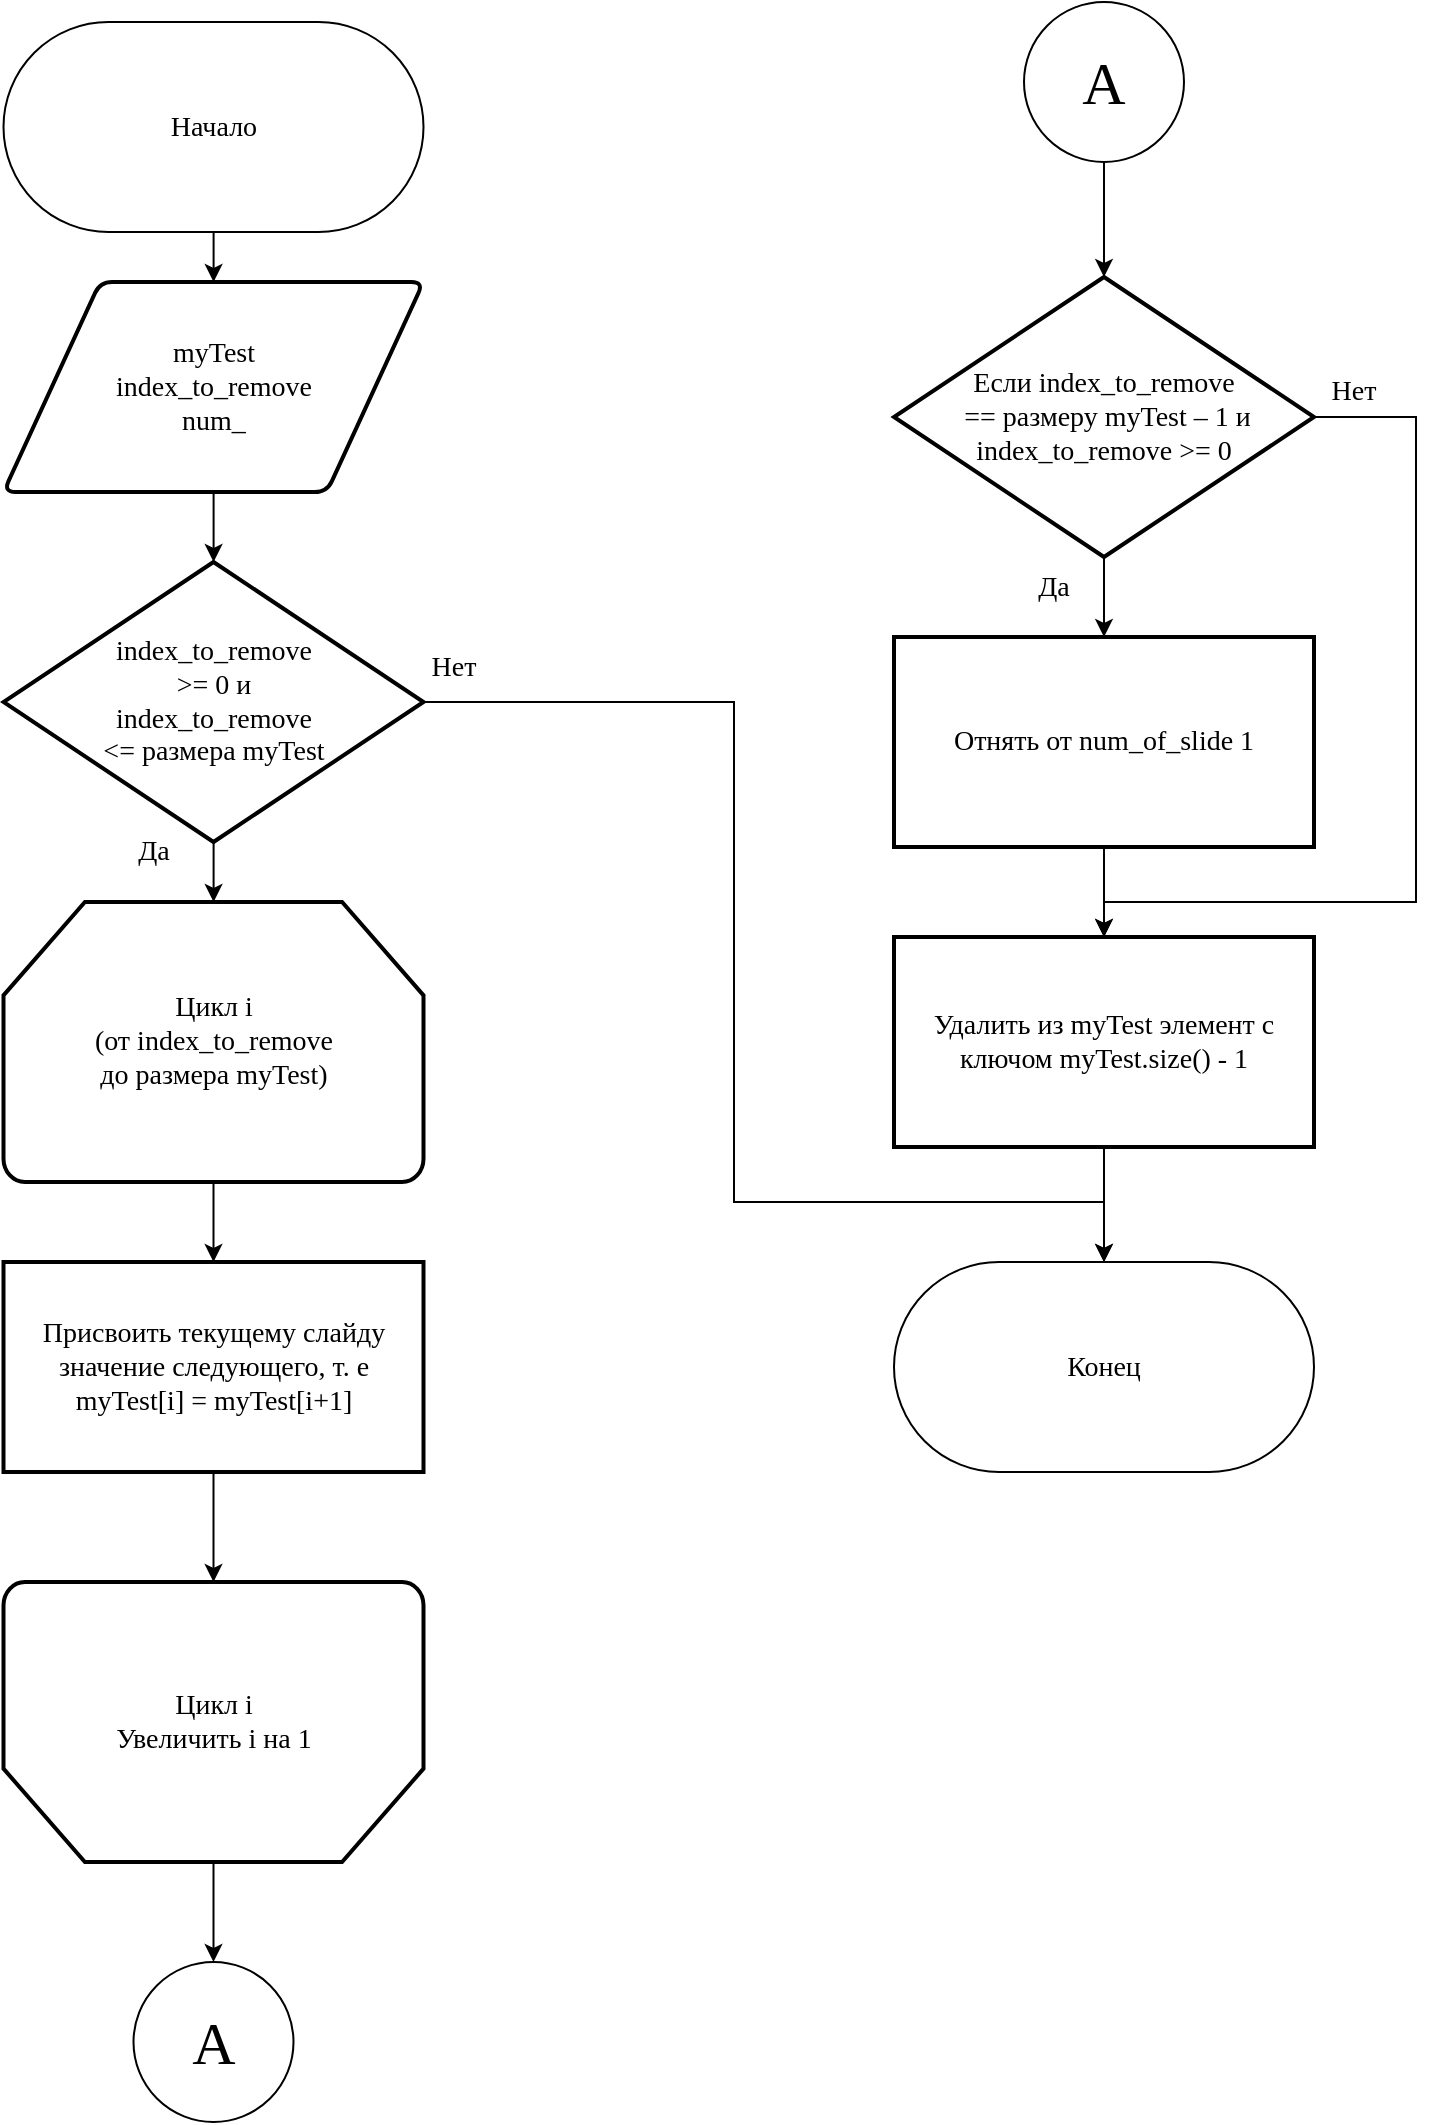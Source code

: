 <mxfile version="22.1.5" type="device">
  <diagram name="Страница — 1" id="Y0ujvA5-IunV7Z9gUjW8">
    <mxGraphModel dx="1909" dy="2233" grid="1" gridSize="10" guides="1" tooltips="1" connect="1" arrows="1" fold="1" page="1" pageScale="1" pageWidth="827" pageHeight="1169" math="0" shadow="0">
      <root>
        <mxCell id="0" />
        <mxCell id="1" parent="0" />
        <mxCell id="lopEUHeL_QOU6SgQKdZm-6" value="" style="edgeStyle=orthogonalEdgeStyle;rounded=0;orthogonalLoop=1;jettySize=auto;html=1;" parent="1" source="k84Snt95vilDCe-dOCDD-3" target="k84Snt95vilDCe-dOCDD-4" edge="1">
          <mxGeometry relative="1" as="geometry" />
        </mxCell>
        <mxCell id="k84Snt95vilDCe-dOCDD-3" value="&lt;font style=&quot;font-size: 14px;&quot; face=&quot;Times New Roman&quot;&gt;myTest&lt;br&gt;index_to_remove&lt;br&gt;num_&lt;/font&gt;" style="shape=parallelogram;html=1;strokeWidth=2;perimeter=parallelogramPerimeter;whiteSpace=wrap;rounded=1;arcSize=12;size=0.23;aspect=fixed;" parent="1" vertex="1">
          <mxGeometry x="74.75" y="-20" width="210" height="105" as="geometry" />
        </mxCell>
        <mxCell id="lopEUHeL_QOU6SgQKdZm-7" value="" style="edgeStyle=orthogonalEdgeStyle;rounded=0;orthogonalLoop=1;jettySize=auto;html=1;" parent="1" source="k84Snt95vilDCe-dOCDD-4" target="k84Snt95vilDCe-dOCDD-5" edge="1">
          <mxGeometry relative="1" as="geometry" />
        </mxCell>
        <mxCell id="lopEUHeL_QOU6SgQKdZm-14" style="edgeStyle=orthogonalEdgeStyle;rounded=0;orthogonalLoop=1;jettySize=auto;html=1;exitX=1;exitY=0.5;exitDx=0;exitDy=0;exitPerimeter=0;entryX=0.5;entryY=0;entryDx=0;entryDy=0;" parent="1" source="k84Snt95vilDCe-dOCDD-4" target="lopEUHeL_QOU6SgQKdZm-4" edge="1">
          <mxGeometry relative="1" as="geometry">
            <mxPoint x="630" y="480" as="targetPoint" />
            <Array as="points">
              <mxPoint x="440" y="190" />
              <mxPoint x="440" y="440" />
              <mxPoint x="625" y="440" />
            </Array>
          </mxGeometry>
        </mxCell>
        <mxCell id="k84Snt95vilDCe-dOCDD-4" value="&lt;font style=&quot;font-size: 14px;&quot; face=&quot;Times New Roman&quot;&gt;index_to_remove&lt;br&gt;&amp;gt;= 0 и&lt;br&gt;index_to_remove &lt;br&gt;&amp;lt;= размера myTest&lt;/font&gt;" style="strokeWidth=2;html=1;shape=mxgraph.flowchart.decision;whiteSpace=wrap;aspect=fixed;" parent="1" vertex="1">
          <mxGeometry x="74.75" y="120" width="210" height="140" as="geometry" />
        </mxCell>
        <mxCell id="lopEUHeL_QOU6SgQKdZm-8" value="" style="edgeStyle=orthogonalEdgeStyle;rounded=0;orthogonalLoop=1;jettySize=auto;html=1;" parent="1" source="k84Snt95vilDCe-dOCDD-5" target="k84Snt95vilDCe-dOCDD-7" edge="1">
          <mxGeometry relative="1" as="geometry" />
        </mxCell>
        <mxCell id="k84Snt95vilDCe-dOCDD-5" value="&lt;font style=&quot;font-size: 14px;&quot; face=&quot;Times New Roman&quot;&gt;Цикл i&lt;br&gt;(от index_to_remove&lt;br&gt;до размера myTest)&lt;/font&gt;" style="strokeWidth=2;html=1;shape=mxgraph.flowchart.loop_limit;whiteSpace=wrap;aspect=fixed;" parent="1" vertex="1">
          <mxGeometry x="74.75" y="290" width="210" height="140" as="geometry" />
        </mxCell>
        <mxCell id="lopEUHeL_QOU6SgQKdZm-9" value="" style="edgeStyle=orthogonalEdgeStyle;rounded=0;orthogonalLoop=1;jettySize=auto;html=1;" parent="1" source="k84Snt95vilDCe-dOCDD-7" target="k84Snt95vilDCe-dOCDD-24" edge="1">
          <mxGeometry relative="1" as="geometry" />
        </mxCell>
        <mxCell id="k84Snt95vilDCe-dOCDD-7" value="&lt;font face=&quot;Times New Roman&quot; style=&quot;font-size: 14px;&quot;&gt;Присвоить текущему слайду значение следующего, т. е myTest[i] = myTest[i+1]&lt;/font&gt;" style="rounded=1;whiteSpace=wrap;html=1;absoluteArcSize=1;arcSize=0;strokeWidth=2;aspect=fixed;" parent="1" vertex="1">
          <mxGeometry x="74.75" y="470" width="210" height="105" as="geometry" />
        </mxCell>
        <mxCell id="k84Snt95vilDCe-dOCDD-18" value="" style="edgeStyle=orthogonalEdgeStyle;rounded=0;orthogonalLoop=1;jettySize=auto;html=1;" parent="1" source="k84Snt95vilDCe-dOCDD-9" target="k84Snt95vilDCe-dOCDD-10" edge="1">
          <mxGeometry relative="1" as="geometry" />
        </mxCell>
        <mxCell id="lopEUHeL_QOU6SgQKdZm-18" style="edgeStyle=orthogonalEdgeStyle;rounded=0;orthogonalLoop=1;jettySize=auto;html=1;exitX=1;exitY=0.5;exitDx=0;exitDy=0;exitPerimeter=0;entryX=0.5;entryY=0;entryDx=0;entryDy=0;" parent="1" source="k84Snt95vilDCe-dOCDD-9" target="k84Snt95vilDCe-dOCDD-19" edge="1">
          <mxGeometry relative="1" as="geometry">
            <mxPoint x="625" y="290" as="targetPoint" />
            <Array as="points">
              <mxPoint x="781" y="48" />
              <mxPoint x="781" y="290" />
              <mxPoint x="625" y="290" />
            </Array>
          </mxGeometry>
        </mxCell>
        <mxCell id="k84Snt95vilDCe-dOCDD-9" value="&lt;font style=&quot;font-size: 14px;&quot; face=&quot;Times New Roman&quot;&gt;Если index_to_remove&lt;br&gt;&amp;nbsp;== размеру myTest – 1 и index_to_remove &amp;gt;= 0&lt;/font&gt;" style="strokeWidth=2;html=1;shape=mxgraph.flowchart.decision;whiteSpace=wrap;aspect=fixed;" parent="1" vertex="1">
          <mxGeometry x="520" y="-22.5" width="210" height="140" as="geometry" />
        </mxCell>
        <mxCell id="lopEUHeL_QOU6SgQKdZm-12" value="" style="edgeStyle=orthogonalEdgeStyle;rounded=0;orthogonalLoop=1;jettySize=auto;html=1;" parent="1" source="k84Snt95vilDCe-dOCDD-10" target="k84Snt95vilDCe-dOCDD-19" edge="1">
          <mxGeometry relative="1" as="geometry" />
        </mxCell>
        <mxCell id="k84Snt95vilDCe-dOCDD-10" value="&lt;font face=&quot;Times New Roman&quot; style=&quot;font-size: 14px;&quot;&gt;Отнять от num_of_slide 1&lt;/font&gt;" style="rounded=1;whiteSpace=wrap;html=1;absoluteArcSize=1;arcSize=0;strokeWidth=2;aspect=fixed;" parent="1" vertex="1">
          <mxGeometry x="520" y="157.5" width="210" height="105" as="geometry" />
        </mxCell>
        <mxCell id="lopEUHeL_QOU6SgQKdZm-13" value="" style="edgeStyle=orthogonalEdgeStyle;rounded=0;orthogonalLoop=1;jettySize=auto;html=1;entryX=0.5;entryY=0;entryDx=0;entryDy=0;" parent="1" source="k84Snt95vilDCe-dOCDD-19" target="lopEUHeL_QOU6SgQKdZm-4" edge="1">
          <mxGeometry relative="1" as="geometry" />
        </mxCell>
        <mxCell id="k84Snt95vilDCe-dOCDD-19" value="&lt;font style=&quot;font-size: 14px;&quot; face=&quot;Times New Roman&quot;&gt;Удалить из myTest элемент с ключом myTest.size() - 1&lt;/font&gt;" style="rounded=1;whiteSpace=wrap;html=1;absoluteArcSize=1;arcSize=0;strokeWidth=2;aspect=fixed;" parent="1" vertex="1">
          <mxGeometry x="520" y="307.5" width="210" height="105" as="geometry" />
        </mxCell>
        <mxCell id="lopEUHeL_QOU6SgQKdZm-10" value="" style="edgeStyle=orthogonalEdgeStyle;rounded=0;orthogonalLoop=1;jettySize=auto;html=1;" parent="1" source="k84Snt95vilDCe-dOCDD-24" target="lopEUHeL_QOU6SgQKdZm-2" edge="1">
          <mxGeometry relative="1" as="geometry" />
        </mxCell>
        <mxCell id="k84Snt95vilDCe-dOCDD-24" value="&lt;font face=&quot;Times New Roman&quot; style=&quot;font-size: 14px;&quot;&gt;Цикл i&lt;br style=&quot;border-color: var(--border-color);&quot;&gt;&lt;span style=&quot;background-color: rgb(255, 255, 255);&quot;&gt;Увеличить i на 1&lt;/span&gt;&lt;/font&gt;" style="strokeWidth=2;html=1;shape=mxgraph.flowchart.loop_limit;whiteSpace=wrap;aspect=fixed;direction=west;" parent="1" vertex="1">
          <mxGeometry x="74.75" y="630" width="210" height="140" as="geometry" />
        </mxCell>
        <mxCell id="lopEUHeL_QOU6SgQKdZm-5" value="" style="edgeStyle=orthogonalEdgeStyle;rounded=0;orthogonalLoop=1;jettySize=auto;html=1;" parent="1" source="lopEUHeL_QOU6SgQKdZm-1" target="k84Snt95vilDCe-dOCDD-3" edge="1">
          <mxGeometry relative="1" as="geometry" />
        </mxCell>
        <mxCell id="lopEUHeL_QOU6SgQKdZm-1" value="&lt;font style=&quot;font-size: 14px;&quot; face=&quot;Times New Roman&quot;&gt;Начало&lt;/font&gt;" style="rounded=1;whiteSpace=wrap;html=1;arcSize=50;aspect=fixed;" parent="1" vertex="1">
          <mxGeometry x="74.75" y="-150" width="210" height="105" as="geometry" />
        </mxCell>
        <mxCell id="lopEUHeL_QOU6SgQKdZm-2" value="&lt;font face=&quot;Times New Roman&quot; style=&quot;font-size: 30px;&quot;&gt;A&lt;/font&gt;" style="ellipse;whiteSpace=wrap;html=1;aspect=fixed;" parent="1" vertex="1">
          <mxGeometry x="139.75" y="820" width="80" height="80" as="geometry" />
        </mxCell>
        <mxCell id="lopEUHeL_QOU6SgQKdZm-11" value="" style="edgeStyle=orthogonalEdgeStyle;rounded=0;orthogonalLoop=1;jettySize=auto;html=1;" parent="1" source="lopEUHeL_QOU6SgQKdZm-3" target="k84Snt95vilDCe-dOCDD-9" edge="1">
          <mxGeometry relative="1" as="geometry" />
        </mxCell>
        <mxCell id="lopEUHeL_QOU6SgQKdZm-3" value="&lt;font face=&quot;Times New Roman&quot; style=&quot;font-size: 30px;&quot;&gt;A&lt;/font&gt;" style="ellipse;whiteSpace=wrap;html=1;aspect=fixed;" parent="1" vertex="1">
          <mxGeometry x="585" y="-160" width="80" height="80" as="geometry" />
        </mxCell>
        <mxCell id="lopEUHeL_QOU6SgQKdZm-4" value="&lt;font style=&quot;font-size: 14px;&quot; face=&quot;Times New Roman&quot;&gt;Конец&lt;/font&gt;" style="rounded=1;whiteSpace=wrap;html=1;arcSize=50;aspect=fixed;" parent="1" vertex="1">
          <mxGeometry x="520" y="470" width="210" height="105" as="geometry" />
        </mxCell>
        <mxCell id="lopEUHeL_QOU6SgQKdZm-15" value="&lt;font face=&quot;Times New Roman&quot; style=&quot;font-size: 14px;&quot;&gt;Да&lt;/font&gt;" style="text;html=1;strokeColor=none;fillColor=none;align=center;verticalAlign=middle;whiteSpace=wrap;rounded=0;" parent="1" vertex="1">
          <mxGeometry x="120" y="250" width="60" height="30" as="geometry" />
        </mxCell>
        <mxCell id="lopEUHeL_QOU6SgQKdZm-16" value="&lt;font face=&quot;Times New Roman&quot; style=&quot;font-size: 14px;&quot;&gt;Да&lt;/font&gt;" style="text;html=1;strokeColor=none;fillColor=none;align=center;verticalAlign=middle;whiteSpace=wrap;rounded=0;" parent="1" vertex="1">
          <mxGeometry x="570" y="117.5" width="60" height="30" as="geometry" />
        </mxCell>
        <mxCell id="lopEUHeL_QOU6SgQKdZm-17" value="&lt;font face=&quot;Times New Roman&quot; style=&quot;font-size: 14px;&quot;&gt;Нет&lt;br&gt;&lt;/font&gt;" style="text;html=1;strokeColor=none;fillColor=none;align=center;verticalAlign=middle;whiteSpace=wrap;rounded=0;" parent="1" vertex="1">
          <mxGeometry x="270" y="157.5" width="60" height="30" as="geometry" />
        </mxCell>
        <mxCell id="lopEUHeL_QOU6SgQKdZm-20" value="&lt;font face=&quot;Times New Roman&quot; style=&quot;font-size: 14px;&quot;&gt;Нет&lt;br&gt;&lt;/font&gt;" style="text;html=1;strokeColor=none;fillColor=none;align=center;verticalAlign=middle;whiteSpace=wrap;rounded=0;" parent="1" vertex="1">
          <mxGeometry x="720" y="20" width="60" height="30" as="geometry" />
        </mxCell>
      </root>
    </mxGraphModel>
  </diagram>
</mxfile>
